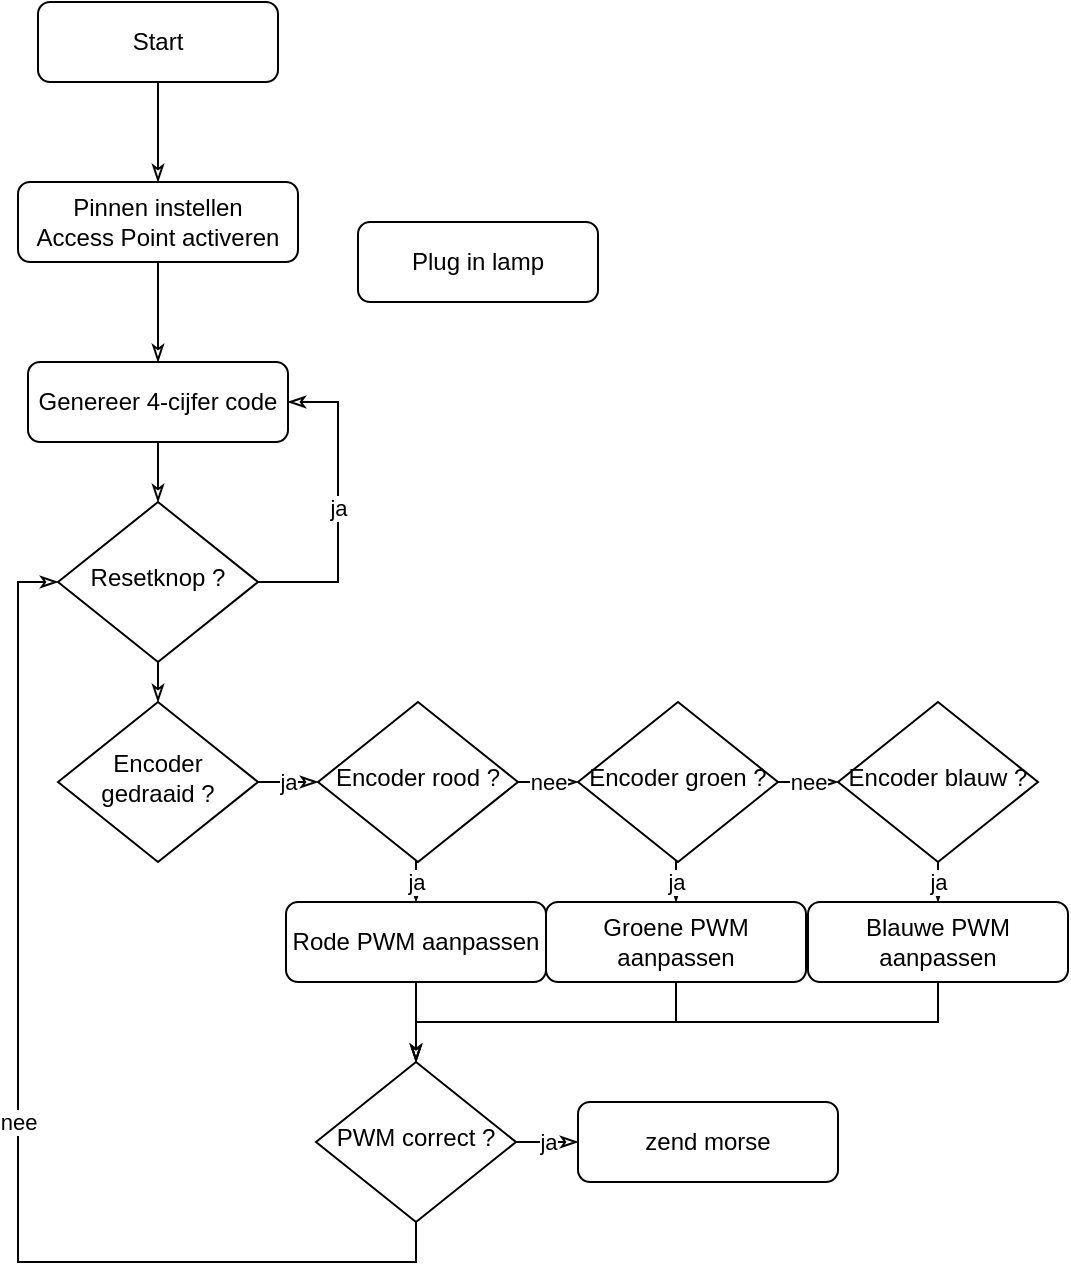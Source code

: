 <mxfile version="14.7.3" type="device"><diagram id="C5RBs43oDa-KdzZeNtuy" name="Page-1"><mxGraphModel dx="1038" dy="579" grid="1" gridSize="10" guides="1" tooltips="1" connect="1" arrows="1" fold="1" page="1" pageScale="1" pageWidth="827" pageHeight="1169" math="0" shadow="0"><root><mxCell id="WIyWlLk6GJQsqaUBKTNV-0"/><mxCell id="WIyWlLk6GJQsqaUBKTNV-1" parent="WIyWlLk6GJQsqaUBKTNV-0"/><mxCell id="488m5Uqrnxo82QIdDFj6-12" style="edgeStyle=orthogonalEdgeStyle;rounded=0;orthogonalLoop=1;jettySize=auto;html=1;exitX=0.5;exitY=1;exitDx=0;exitDy=0;entryX=0.5;entryY=0;entryDx=0;entryDy=0;endArrow=classicThin;endFill=0;" edge="1" parent="WIyWlLk6GJQsqaUBKTNV-1" source="WIyWlLk6GJQsqaUBKTNV-3" target="488m5Uqrnxo82QIdDFj6-1"><mxGeometry relative="1" as="geometry"/></mxCell><mxCell id="WIyWlLk6GJQsqaUBKTNV-3" value="Start" style="rounded=1;whiteSpace=wrap;html=1;fontSize=12;glass=0;strokeWidth=1;shadow=0;" parent="WIyWlLk6GJQsqaUBKTNV-1" vertex="1"><mxGeometry x="160" y="80" width="120" height="40" as="geometry"/></mxCell><mxCell id="WIyWlLk6GJQsqaUBKTNV-7" value="Plug in lamp" style="rounded=1;whiteSpace=wrap;html=1;fontSize=12;glass=0;strokeWidth=1;shadow=0;" parent="WIyWlLk6GJQsqaUBKTNV-1" vertex="1"><mxGeometry x="320" y="190" width="120" height="40" as="geometry"/></mxCell><mxCell id="488m5Uqrnxo82QIdDFj6-11" style="edgeStyle=orthogonalEdgeStyle;rounded=0;orthogonalLoop=1;jettySize=auto;html=1;exitX=0.5;exitY=1;exitDx=0;exitDy=0;entryX=0.5;entryY=0;entryDx=0;entryDy=0;endArrow=classicThin;endFill=0;" edge="1" parent="WIyWlLk6GJQsqaUBKTNV-1" source="488m5Uqrnxo82QIdDFj6-1" target="488m5Uqrnxo82QIdDFj6-10"><mxGeometry relative="1" as="geometry"/></mxCell><mxCell id="488m5Uqrnxo82QIdDFj6-1" value="Pinnen instellen&lt;br&gt;Access Point activeren" style="rounded=1;whiteSpace=wrap;html=1;fontSize=12;glass=0;strokeWidth=1;shadow=0;" vertex="1" parent="WIyWlLk6GJQsqaUBKTNV-1"><mxGeometry x="150" y="170" width="140" height="40" as="geometry"/></mxCell><mxCell id="488m5Uqrnxo82QIdDFj6-16" style="edgeStyle=orthogonalEdgeStyle;rounded=0;orthogonalLoop=1;jettySize=auto;html=1;exitX=0.5;exitY=1;exitDx=0;exitDy=0;entryX=0.5;entryY=0;entryDx=0;entryDy=0;endArrow=classicThin;endFill=0;" edge="1" parent="WIyWlLk6GJQsqaUBKTNV-1" source="488m5Uqrnxo82QIdDFj6-10" target="488m5Uqrnxo82QIdDFj6-15"><mxGeometry relative="1" as="geometry"/></mxCell><mxCell id="488m5Uqrnxo82QIdDFj6-10" value="Genereer 4-cijfer code" style="rounded=1;whiteSpace=wrap;html=1;fontSize=12;glass=0;strokeWidth=1;shadow=0;" vertex="1" parent="WIyWlLk6GJQsqaUBKTNV-1"><mxGeometry x="155" y="260" width="130" height="40" as="geometry"/></mxCell><mxCell id="488m5Uqrnxo82QIdDFj6-25" value="ja" style="edgeStyle=orthogonalEdgeStyle;rounded=0;orthogonalLoop=1;jettySize=auto;html=1;exitX=1;exitY=0.5;exitDx=0;exitDy=0;entryX=0;entryY=0.5;entryDx=0;entryDy=0;endArrow=classicThin;endFill=0;" edge="1" parent="WIyWlLk6GJQsqaUBKTNV-1" source="488m5Uqrnxo82QIdDFj6-14" target="488m5Uqrnxo82QIdDFj6-24"><mxGeometry relative="1" as="geometry"/></mxCell><mxCell id="488m5Uqrnxo82QIdDFj6-14" value="Encoder gedraaid ?" style="rhombus;whiteSpace=wrap;html=1;shadow=0;fontFamily=Helvetica;fontSize=12;align=center;strokeWidth=1;spacing=6;spacingTop=-4;" vertex="1" parent="WIyWlLk6GJQsqaUBKTNV-1"><mxGeometry x="170" y="430" width="100" height="80" as="geometry"/></mxCell><mxCell id="488m5Uqrnxo82QIdDFj6-17" style="edgeStyle=orthogonalEdgeStyle;rounded=0;orthogonalLoop=1;jettySize=auto;html=1;exitX=0.5;exitY=1;exitDx=0;exitDy=0;entryX=0.5;entryY=0;entryDx=0;entryDy=0;endArrow=classicThin;endFill=0;" edge="1" parent="WIyWlLk6GJQsqaUBKTNV-1" source="488m5Uqrnxo82QIdDFj6-15" target="488m5Uqrnxo82QIdDFj6-14"><mxGeometry relative="1" as="geometry"/></mxCell><mxCell id="488m5Uqrnxo82QIdDFj6-40" value="ja" style="edgeStyle=orthogonalEdgeStyle;rounded=0;orthogonalLoop=1;jettySize=auto;html=1;exitX=1;exitY=0.5;exitDx=0;exitDy=0;entryX=1;entryY=0.5;entryDx=0;entryDy=0;endArrow=classicThin;endFill=0;" edge="1" parent="WIyWlLk6GJQsqaUBKTNV-1" source="488m5Uqrnxo82QIdDFj6-15" target="488m5Uqrnxo82QIdDFj6-10"><mxGeometry relative="1" as="geometry"><Array as="points"><mxPoint x="310" y="370"/><mxPoint x="310" y="280"/></Array></mxGeometry></mxCell><mxCell id="488m5Uqrnxo82QIdDFj6-15" value="Resetknop ?" style="rhombus;whiteSpace=wrap;html=1;shadow=0;fontFamily=Helvetica;fontSize=12;align=center;strokeWidth=1;spacing=6;spacingTop=-4;" vertex="1" parent="WIyWlLk6GJQsqaUBKTNV-1"><mxGeometry x="170" y="330" width="100" height="80" as="geometry"/></mxCell><mxCell id="488m5Uqrnxo82QIdDFj6-35" value="ja" style="edgeStyle=orthogonalEdgeStyle;rounded=0;orthogonalLoop=1;jettySize=auto;html=1;exitX=0.5;exitY=1;exitDx=0;exitDy=0;entryX=0.5;entryY=0;entryDx=0;entryDy=0;endArrow=classicThin;endFill=0;" edge="1" parent="WIyWlLk6GJQsqaUBKTNV-1" source="488m5Uqrnxo82QIdDFj6-22" target="488m5Uqrnxo82QIdDFj6-28"><mxGeometry relative="1" as="geometry"/></mxCell><mxCell id="488m5Uqrnxo82QIdDFj6-22" value="Encoder blauw ?" style="rhombus;whiteSpace=wrap;html=1;shadow=0;fontFamily=Helvetica;fontSize=12;align=center;strokeWidth=1;spacing=6;spacingTop=-4;" vertex="1" parent="WIyWlLk6GJQsqaUBKTNV-1"><mxGeometry x="560" y="430" width="100" height="80" as="geometry"/></mxCell><mxCell id="488m5Uqrnxo82QIdDFj6-27" value="nee" style="edgeStyle=orthogonalEdgeStyle;rounded=0;orthogonalLoop=1;jettySize=auto;html=1;exitX=1;exitY=0.5;exitDx=0;exitDy=0;entryX=0;entryY=0.5;entryDx=0;entryDy=0;endArrow=classicThin;endFill=0;" edge="1" parent="WIyWlLk6GJQsqaUBKTNV-1" source="488m5Uqrnxo82QIdDFj6-23" target="488m5Uqrnxo82QIdDFj6-22"><mxGeometry relative="1" as="geometry"/></mxCell><mxCell id="488m5Uqrnxo82QIdDFj6-34" value="ja" style="edgeStyle=orthogonalEdgeStyle;rounded=0;orthogonalLoop=1;jettySize=auto;html=1;exitX=0.5;exitY=1;exitDx=0;exitDy=0;entryX=0.5;entryY=0;entryDx=0;entryDy=0;endArrow=classicThin;endFill=0;" edge="1" parent="WIyWlLk6GJQsqaUBKTNV-1" source="488m5Uqrnxo82QIdDFj6-23" target="488m5Uqrnxo82QIdDFj6-29"><mxGeometry relative="1" as="geometry"/></mxCell><mxCell id="488m5Uqrnxo82QIdDFj6-23" value="Encoder groen ?" style="rhombus;whiteSpace=wrap;html=1;shadow=0;fontFamily=Helvetica;fontSize=12;align=center;strokeWidth=1;spacing=6;spacingTop=-4;" vertex="1" parent="WIyWlLk6GJQsqaUBKTNV-1"><mxGeometry x="430" y="430" width="100" height="80" as="geometry"/></mxCell><mxCell id="488m5Uqrnxo82QIdDFj6-26" value="nee" style="edgeStyle=orthogonalEdgeStyle;rounded=0;orthogonalLoop=1;jettySize=auto;html=1;exitX=1;exitY=0.5;exitDx=0;exitDy=0;entryX=0;entryY=0.5;entryDx=0;entryDy=0;endArrow=classicThin;endFill=0;" edge="1" parent="WIyWlLk6GJQsqaUBKTNV-1" source="488m5Uqrnxo82QIdDFj6-24" target="488m5Uqrnxo82QIdDFj6-23"><mxGeometry relative="1" as="geometry"/></mxCell><mxCell id="488m5Uqrnxo82QIdDFj6-33" value="ja" style="edgeStyle=orthogonalEdgeStyle;rounded=0;orthogonalLoop=1;jettySize=auto;html=1;exitX=0.5;exitY=1;exitDx=0;exitDy=0;entryX=0.5;entryY=0;entryDx=0;entryDy=0;endArrow=classicThin;endFill=0;" edge="1" parent="WIyWlLk6GJQsqaUBKTNV-1" source="488m5Uqrnxo82QIdDFj6-24" target="488m5Uqrnxo82QIdDFj6-30"><mxGeometry relative="1" as="geometry"/></mxCell><mxCell id="488m5Uqrnxo82QIdDFj6-24" value="Encoder rood ?" style="rhombus;whiteSpace=wrap;html=1;shadow=0;fontFamily=Helvetica;fontSize=12;align=center;strokeWidth=1;spacing=6;spacingTop=-4;" vertex="1" parent="WIyWlLk6GJQsqaUBKTNV-1"><mxGeometry x="300" y="430" width="100" height="80" as="geometry"/></mxCell><mxCell id="488m5Uqrnxo82QIdDFj6-39" style="edgeStyle=orthogonalEdgeStyle;rounded=0;orthogonalLoop=1;jettySize=auto;html=1;exitX=0.5;exitY=1;exitDx=0;exitDy=0;endArrow=classicThin;endFill=0;" edge="1" parent="WIyWlLk6GJQsqaUBKTNV-1" source="488m5Uqrnxo82QIdDFj6-28" target="488m5Uqrnxo82QIdDFj6-36"><mxGeometry relative="1" as="geometry"/></mxCell><mxCell id="488m5Uqrnxo82QIdDFj6-28" value="Blauwe PWM aanpassen" style="rounded=1;whiteSpace=wrap;html=1;fontSize=12;glass=0;strokeWidth=1;shadow=0;" vertex="1" parent="WIyWlLk6GJQsqaUBKTNV-1"><mxGeometry x="545" y="530" width="130" height="40" as="geometry"/></mxCell><mxCell id="488m5Uqrnxo82QIdDFj6-38" style="edgeStyle=orthogonalEdgeStyle;rounded=0;orthogonalLoop=1;jettySize=auto;html=1;exitX=0.5;exitY=1;exitDx=0;exitDy=0;endArrow=classicThin;endFill=0;" edge="1" parent="WIyWlLk6GJQsqaUBKTNV-1" source="488m5Uqrnxo82QIdDFj6-29" target="488m5Uqrnxo82QIdDFj6-36"><mxGeometry relative="1" as="geometry"/></mxCell><mxCell id="488m5Uqrnxo82QIdDFj6-29" value="Groene PWM aanpassen" style="rounded=1;whiteSpace=wrap;html=1;fontSize=12;glass=0;strokeWidth=1;shadow=0;" vertex="1" parent="WIyWlLk6GJQsqaUBKTNV-1"><mxGeometry x="414" y="530" width="130" height="40" as="geometry"/></mxCell><mxCell id="488m5Uqrnxo82QIdDFj6-37" style="edgeStyle=orthogonalEdgeStyle;rounded=0;orthogonalLoop=1;jettySize=auto;html=1;exitX=0.5;exitY=1;exitDx=0;exitDy=0;entryX=0.5;entryY=0;entryDx=0;entryDy=0;endArrow=classicThin;endFill=0;" edge="1" parent="WIyWlLk6GJQsqaUBKTNV-1" source="488m5Uqrnxo82QIdDFj6-30" target="488m5Uqrnxo82QIdDFj6-36"><mxGeometry relative="1" as="geometry"/></mxCell><mxCell id="488m5Uqrnxo82QIdDFj6-30" value="Rode PWM aanpassen" style="rounded=1;whiteSpace=wrap;html=1;fontSize=12;glass=0;strokeWidth=1;shadow=0;" vertex="1" parent="WIyWlLk6GJQsqaUBKTNV-1"><mxGeometry x="284" y="530" width="130" height="40" as="geometry"/></mxCell><mxCell id="488m5Uqrnxo82QIdDFj6-42" value="ja" style="edgeStyle=orthogonalEdgeStyle;rounded=0;orthogonalLoop=1;jettySize=auto;html=1;exitX=1;exitY=0.5;exitDx=0;exitDy=0;entryX=0;entryY=0.5;entryDx=0;entryDy=0;endArrow=classicThin;endFill=0;" edge="1" parent="WIyWlLk6GJQsqaUBKTNV-1" source="488m5Uqrnxo82QIdDFj6-36" target="488m5Uqrnxo82QIdDFj6-41"><mxGeometry relative="1" as="geometry"/></mxCell><mxCell id="488m5Uqrnxo82QIdDFj6-43" value="nee" style="edgeStyle=orthogonalEdgeStyle;rounded=0;orthogonalLoop=1;jettySize=auto;html=1;exitX=0.5;exitY=1;exitDx=0;exitDy=0;entryX=0;entryY=0.5;entryDx=0;entryDy=0;endArrow=classicThin;endFill=0;" edge="1" parent="WIyWlLk6GJQsqaUBKTNV-1" source="488m5Uqrnxo82QIdDFj6-36" target="488m5Uqrnxo82QIdDFj6-15"><mxGeometry relative="1" as="geometry"/></mxCell><mxCell id="488m5Uqrnxo82QIdDFj6-36" value="PWM correct ?" style="rhombus;whiteSpace=wrap;html=1;shadow=0;fontFamily=Helvetica;fontSize=12;align=center;strokeWidth=1;spacing=6;spacingTop=-4;" vertex="1" parent="WIyWlLk6GJQsqaUBKTNV-1"><mxGeometry x="299" y="610" width="100" height="80" as="geometry"/></mxCell><mxCell id="488m5Uqrnxo82QIdDFj6-41" value="zend morse" style="rounded=1;whiteSpace=wrap;html=1;fontSize=12;glass=0;strokeWidth=1;shadow=0;" vertex="1" parent="WIyWlLk6GJQsqaUBKTNV-1"><mxGeometry x="430" y="630" width="130" height="40" as="geometry"/></mxCell></root></mxGraphModel></diagram></mxfile>